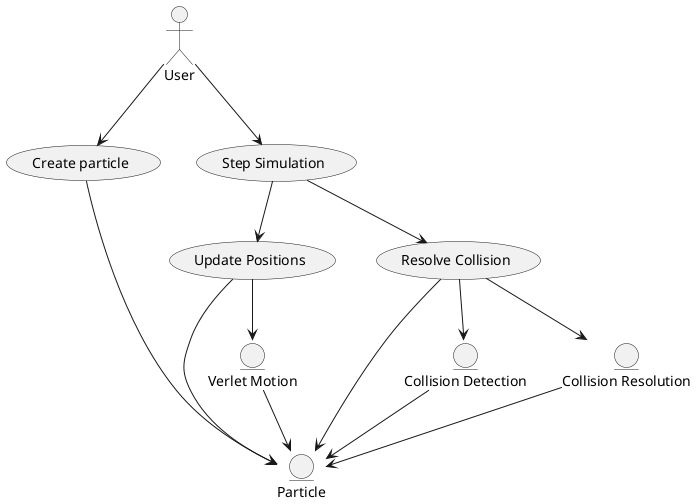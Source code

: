 @startuml UseCases

actor User
usecase "Create particle" as UC_CreateParticle
usecase "Step Simulation" as UC_Step
usecase "Update Positions" as UC_Motion
usecase "Resolve Collision" as UC_Collision
entity "Particle" as E_Particle
entity "Verlet Motion" as E_Verlet
entity "Collision Detection" as E_Detection
entity "Collision Resolution" as E_Resolution

User --> UC_CreateParticle
User --> UC_Step

UC_CreateParticle --> E_Particle

UC_Step --> UC_Motion
UC_Step --> UC_Collision

UC_Motion --> E_Verlet
UC_Motion --> E_Particle

UC_Collision --> E_Detection
UC_Collision --> E_Resolution
UC_Collision --> E_Particle

E_Verlet --> E_Particle

E_Detection --> E_Particle

E_Resolution --> E_Particle

@enduml
